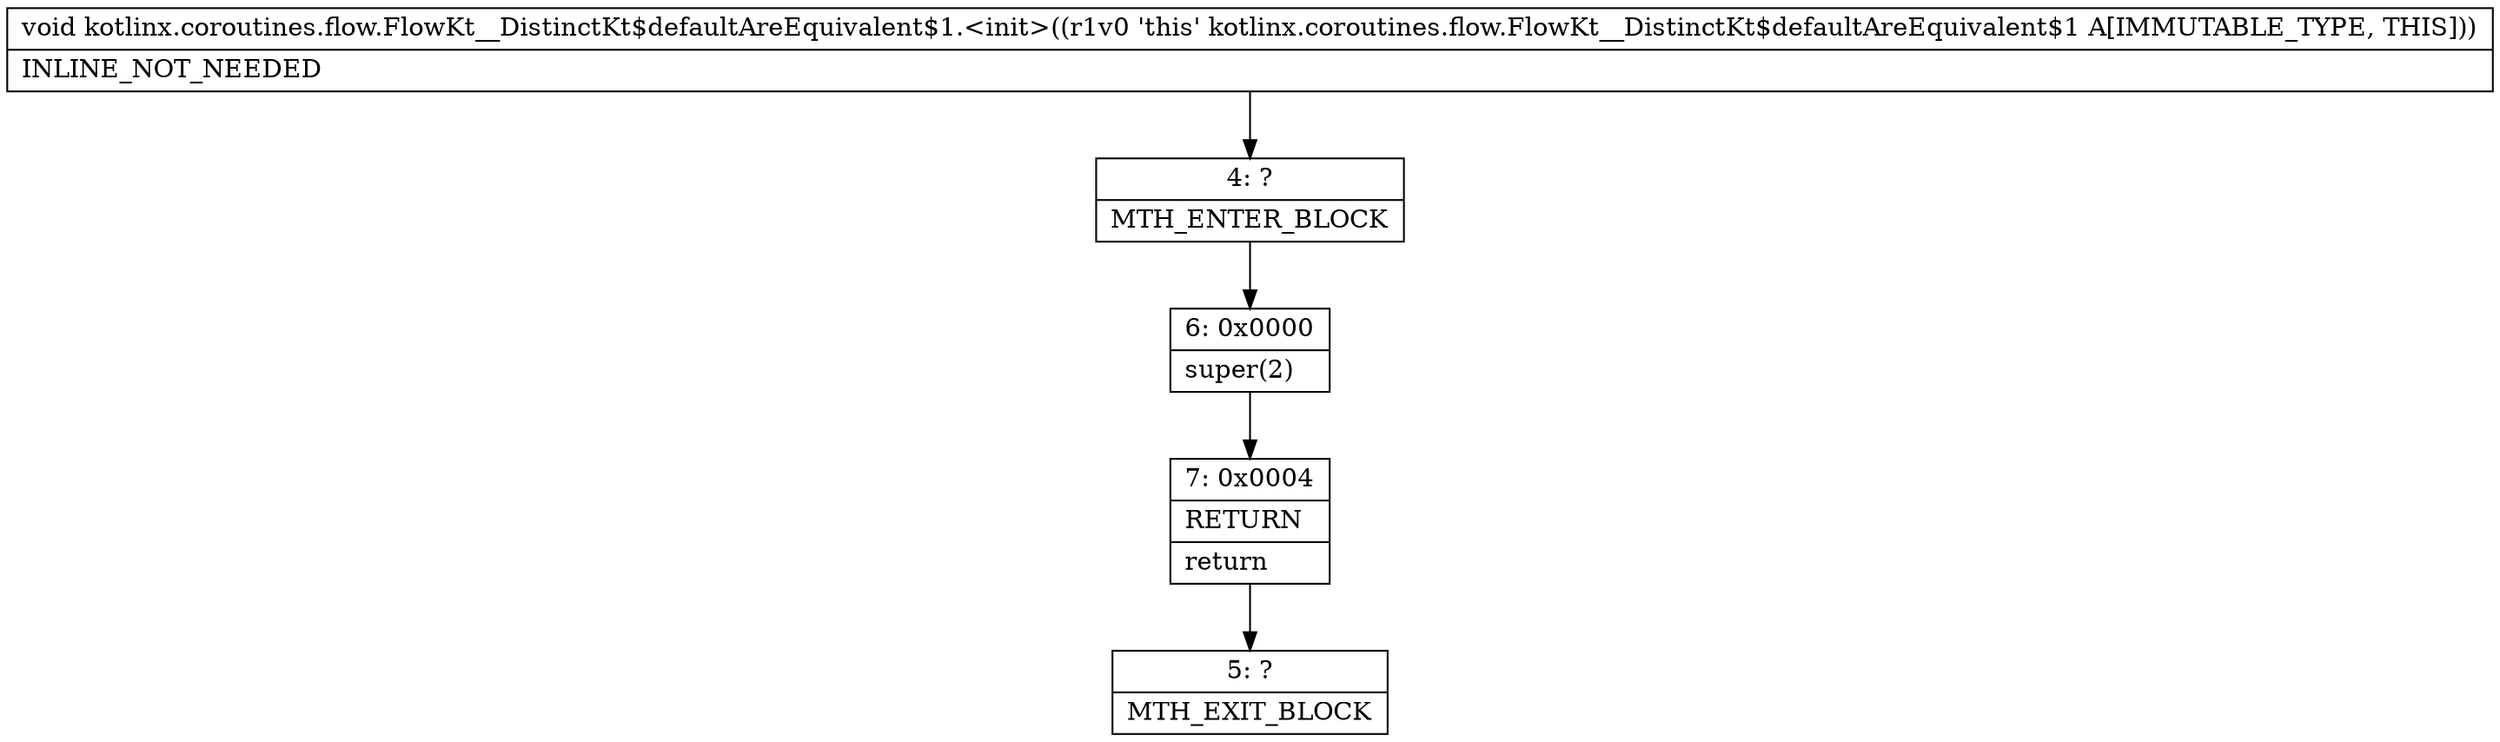 digraph "CFG forkotlinx.coroutines.flow.FlowKt__DistinctKt$defaultAreEquivalent$1.\<init\>()V" {
Node_4 [shape=record,label="{4\:\ ?|MTH_ENTER_BLOCK\l}"];
Node_6 [shape=record,label="{6\:\ 0x0000|super(2)\l}"];
Node_7 [shape=record,label="{7\:\ 0x0004|RETURN\l|return\l}"];
Node_5 [shape=record,label="{5\:\ ?|MTH_EXIT_BLOCK\l}"];
MethodNode[shape=record,label="{void kotlinx.coroutines.flow.FlowKt__DistinctKt$defaultAreEquivalent$1.\<init\>((r1v0 'this' kotlinx.coroutines.flow.FlowKt__DistinctKt$defaultAreEquivalent$1 A[IMMUTABLE_TYPE, THIS]))  | INLINE_NOT_NEEDED\l}"];
MethodNode -> Node_4;Node_4 -> Node_6;
Node_6 -> Node_7;
Node_7 -> Node_5;
}

